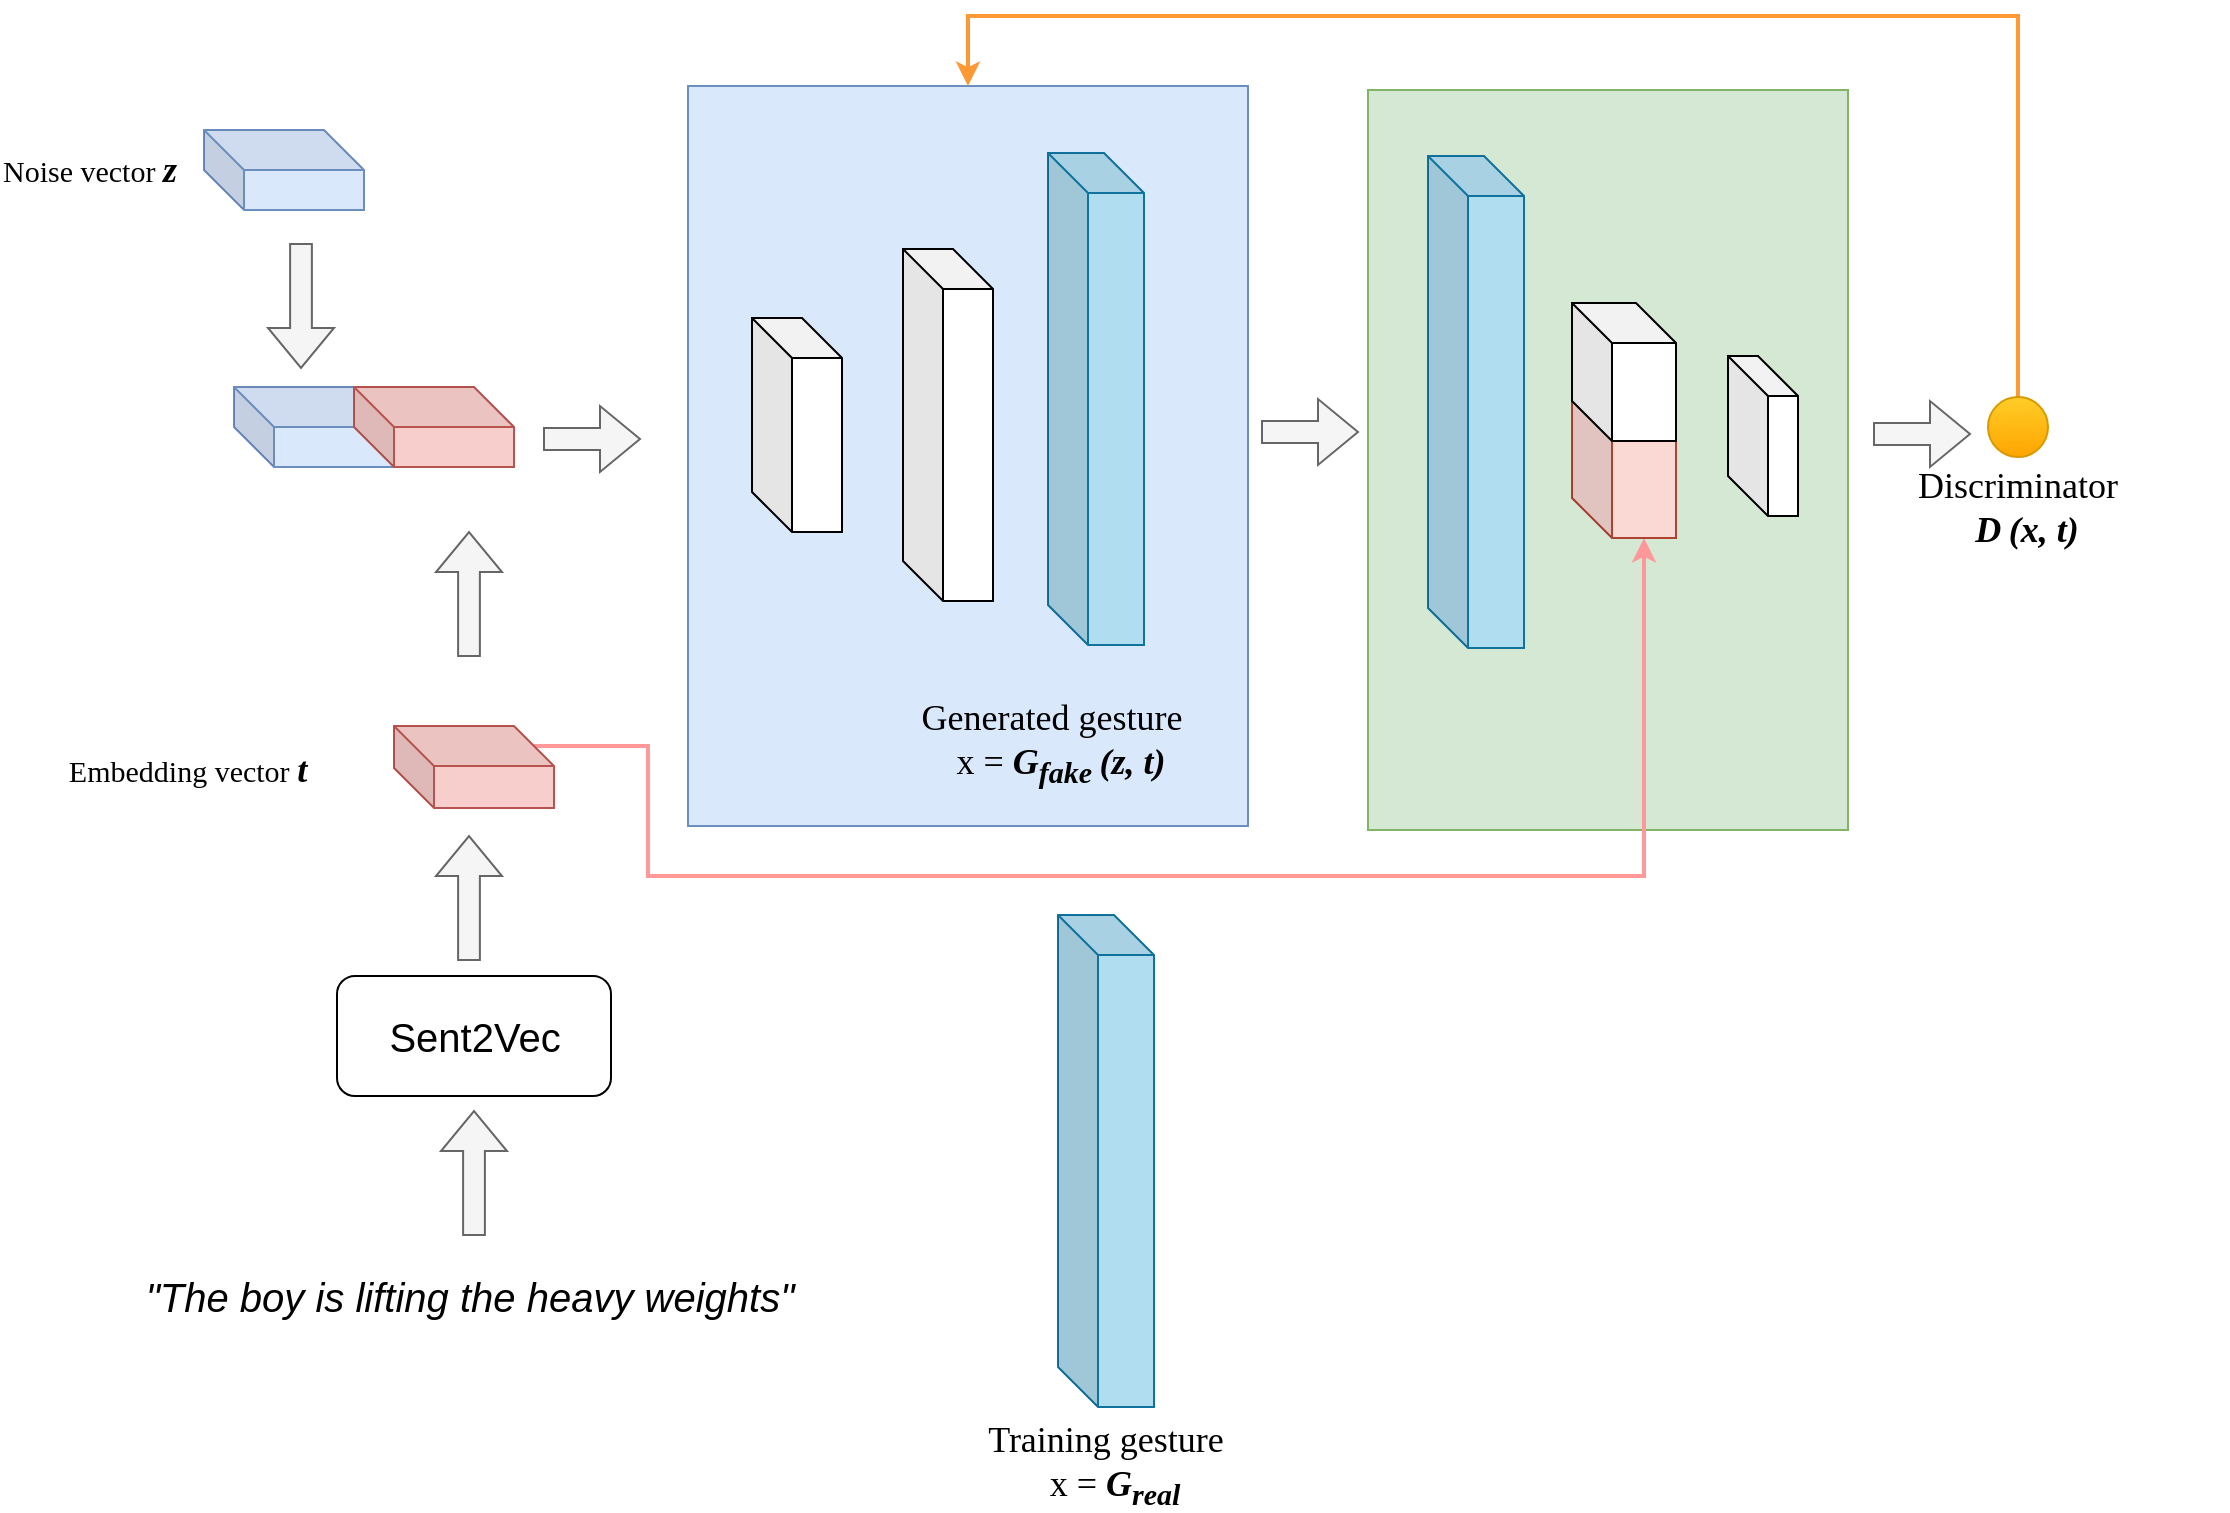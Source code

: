 <mxfile version="10.6.7" type="github"><diagram id="f1yt80Kyxn5sb_-k9O9U" name="Page-1"><mxGraphModel dx="1394" dy="764" grid="1" gridSize="10" guides="1" tooltips="1" connect="1" arrows="1" fold="1" page="1" pageScale="1" pageWidth="850" pageHeight="1100" math="0" shadow="0"><root><mxCell id="0"/><mxCell id="1" parent="0"/><mxCell id="vJR9k2uzvzv9W22I7CZl-47" value="" style="rounded=0;whiteSpace=wrap;html=1;labelBackgroundColor=none;fontFamily=Times New Roman;fontSize=15;fillColor=#d5e8d4;strokeColor=#82b366;" vertex="1" parent="1"><mxGeometry x="710" y="177" width="240" height="370" as="geometry"/></mxCell><mxCell id="vJR9k2uzvzv9W22I7CZl-39" value="" style="rounded=0;whiteSpace=wrap;html=1;labelBackgroundColor=none;fontFamily=Times New Roman;fontSize=15;fillColor=#dae8fc;strokeColor=#6c8ebf;" vertex="1" parent="1"><mxGeometry x="370" y="175" width="280" height="370" as="geometry"/></mxCell><mxCell id="vJR9k2uzvzv9W22I7CZl-76" style="edgeStyle=orthogonalEdgeStyle;rounded=0;orthogonalLoop=1;jettySize=auto;html=1;entryX=0;entryY=0;entryDx=36;entryDy=69;entryPerimeter=0;fontFamily=Times New Roman;fontSize=20;strokeWidth=2;exitX=0;exitY=0;exitDx=70;exitDy=10;exitPerimeter=0;fillColor=#ffcccc;strokeColor=#FF9999;" edge="1" parent="1" source="vJR9k2uzvzv9W22I7CZl-1" target="vJR9k2uzvzv9W22I7CZl-69"><mxGeometry relative="1" as="geometry"><Array as="points"><mxPoint x="350" y="505"/><mxPoint x="350" y="570"/><mxPoint x="848" y="570"/></Array></mxGeometry></mxCell><mxCell id="vJR9k2uzvzv9W22I7CZl-1" value="" style="shape=cube;whiteSpace=wrap;html=1;boundedLbl=1;backgroundOutline=1;darkOpacity=0.05;darkOpacity2=0.1;fillColor=#f8cecc;strokeColor=#b85450;" vertex="1" parent="1"><mxGeometry x="223" y="495" width="80" height="41" as="geometry"/></mxCell><mxCell id="vJR9k2uzvzv9W22I7CZl-3" value="Sent2Vec" style="rounded=1;whiteSpace=wrap;html=1;fontSize=20;" vertex="1" parent="1"><mxGeometry x="194.5" y="620" width="137" height="60" as="geometry"/></mxCell><mxCell id="vJR9k2uzvzv9W22I7CZl-9" value="" style="shape=cube;whiteSpace=wrap;html=1;boundedLbl=1;backgroundOutline=1;darkOpacity=0.05;darkOpacity2=0.1;fillColor=#dae8fc;strokeColor=#6c8ebf;" vertex="1" parent="1"><mxGeometry x="143" y="325.5" width="80" height="40" as="geometry"/></mxCell><mxCell id="vJR9k2uzvzv9W22I7CZl-10" value="" style="shape=cube;whiteSpace=wrap;html=1;boundedLbl=1;backgroundOutline=1;darkOpacity=0.05;darkOpacity2=0.1;fillColor=#f8cecc;strokeColor=#b85450;" vertex="1" parent="1"><mxGeometry x="203" y="325.5" width="80" height="40" as="geometry"/></mxCell><mxCell id="vJR9k2uzvzv9W22I7CZl-20" value="" style="shape=cube;whiteSpace=wrap;html=1;boundedLbl=1;backgroundOutline=1;darkOpacity=0.05;darkOpacity2=0.1;" vertex="1" parent="1"><mxGeometry x="402" y="291" width="45" height="107" as="geometry"/></mxCell><mxCell id="vJR9k2uzvzv9W22I7CZl-21" value="" style="shape=cube;whiteSpace=wrap;html=1;boundedLbl=1;backgroundOutline=1;darkOpacity=0.05;darkOpacity2=0.1;" vertex="1" parent="1"><mxGeometry x="477.5" y="256.5" width="45" height="176" as="geometry"/></mxCell><mxCell id="vJR9k2uzvzv9W22I7CZl-22" value="" style="shape=cube;whiteSpace=wrap;html=1;boundedLbl=1;backgroundOutline=1;darkOpacity=0.05;darkOpacity2=0.1;fillColor=#b1ddf0;strokeColor=#10739e;" vertex="1" parent="1"><mxGeometry x="550" y="208.5" width="48" height="246" as="geometry"/></mxCell><mxCell id="vJR9k2uzvzv9W22I7CZl-25" value="Noise vector &lt;b&gt;&lt;font style=&quot;font-size: 18px&quot;&gt;&lt;i&gt;z&lt;/i&gt;&lt;/font&gt;&lt;/b&gt;" style="text;strokeColor=none;fillColor=none;align=center;verticalAlign=middle;whiteSpace=wrap;rounded=0;fontFamily=Times New Roman;html=1;fontSize=15;" vertex="1" parent="1"><mxGeometry x="26" y="207" width="90" height="20" as="geometry"/></mxCell><mxCell id="vJR9k2uzvzv9W22I7CZl-28" value="&lt;font style=&quot;font-size: 18px&quot;&gt;Generated gesture&lt;br&gt;&amp;nbsp; x =&amp;nbsp;&lt;b&gt;&lt;i&gt;G&lt;sub&gt;fake&amp;nbsp;&lt;/sub&gt;(z, t)&lt;/i&gt;&lt;/b&gt;&lt;/font&gt;" style="text;strokeColor=none;fillColor=none;align=center;verticalAlign=middle;whiteSpace=wrap;rounded=0;fontFamily=Times New Roman;html=1;fontSize=15;" vertex="1" parent="1"><mxGeometry x="447" y="493.5" width="210" height="20" as="geometry"/></mxCell><mxCell id="vJR9k2uzvzv9W22I7CZl-29" value="Embedding vector &lt;b&gt;&lt;font style=&quot;font-size: 18px&quot;&gt;&lt;i&gt;t&lt;/i&gt;&lt;/font&gt;&lt;/b&gt;" style="text;strokeColor=none;fillColor=none;align=center;verticalAlign=middle;whiteSpace=wrap;rounded=0;fontFamily=Times New Roman;html=1;fontSize=15;" vertex="1" parent="1"><mxGeometry x="55" y="506.5" width="130" height="20" as="geometry"/></mxCell><mxCell id="vJR9k2uzvzv9W22I7CZl-32" value="" style="shape=cube;whiteSpace=wrap;html=1;boundedLbl=1;backgroundOutline=1;darkOpacity=0.05;darkOpacity2=0.1;fillColor=#dae8fc;strokeColor=#6c8ebf;" vertex="1" parent="1"><mxGeometry x="128" y="197" width="80" height="40" as="geometry"/></mxCell><mxCell id="vJR9k2uzvzv9W22I7CZl-34" value="&lt;i style=&quot;font-size: 20px;&quot;&gt;&quot;The boy is lifting the heavy weights&quot;&lt;/i&gt;" style="text;html=1;strokeColor=none;fillColor=none;align=center;verticalAlign=middle;whiteSpace=wrap;rounded=0;fontSize=20;" vertex="1" parent="1"><mxGeometry x="93.5" y="770" width="334" height="20" as="geometry"/></mxCell><mxCell id="vJR9k2uzvzv9W22I7CZl-35" value="" style="html=1;shadow=0;dashed=0;align=center;verticalAlign=middle;shape=mxgraph.arrows2.arrow;dy=0.67;dx=20;notch=0;labelBackgroundColor=none;fontFamily=Times New Roman;fontSize=15;direction=north;fillColor=#f5f5f5;strokeColor=#666666;fontColor=#333333;" vertex="1" parent="1"><mxGeometry x="244" y="398" width="33" height="62" as="geometry"/></mxCell><mxCell id="vJR9k2uzvzv9W22I7CZl-40" value="" style="html=1;shadow=0;dashed=0;align=center;verticalAlign=middle;shape=mxgraph.arrows2.arrow;dy=0.67;dx=20;notch=0;labelBackgroundColor=none;fontFamily=Times New Roman;fontSize=15;direction=east;fillColor=#f5f5f5;strokeColor=#666666;fontColor=#333333;" vertex="1" parent="1"><mxGeometry x="298" y="335" width="48" height="33" as="geometry"/></mxCell><mxCell id="vJR9k2uzvzv9W22I7CZl-41" value="" style="html=1;shadow=0;dashed=0;align=center;verticalAlign=middle;shape=mxgraph.arrows2.arrow;dy=0.67;dx=20;notch=0;labelBackgroundColor=none;fontFamily=Times New Roman;fontSize=15;direction=south;fillColor=#f5f5f5;strokeColor=#666666;fontColor=#333333;" vertex="1" parent="1"><mxGeometry x="160" y="254" width="33" height="62" as="geometry"/></mxCell><mxCell id="vJR9k2uzvzv9W22I7CZl-45" value="" style="shape=cube;whiteSpace=wrap;html=1;boundedLbl=1;backgroundOutline=1;darkOpacity=0.05;darkOpacity2=0.1;fillColor=#b1ddf0;strokeColor=#10739e;" vertex="1" parent="1"><mxGeometry x="740" y="210" width="48" height="246" as="geometry"/></mxCell><mxCell id="vJR9k2uzvzv9W22I7CZl-46" value="" style="shape=cube;whiteSpace=wrap;html=1;boundedLbl=1;backgroundOutline=1;darkOpacity=0.05;darkOpacity2=0.1;fillColor=#b1ddf0;strokeColor=#10739e;" vertex="1" parent="1"><mxGeometry x="555" y="589.5" width="48" height="246" as="geometry"/></mxCell><mxCell id="vJR9k2uzvzv9W22I7CZl-52" value="&lt;font style=&quot;font-size: 18px&quot;&gt;Training gesture&lt;br&gt;&amp;nbsp; x =&amp;nbsp;&lt;b&gt;&lt;i&gt;G&lt;sub&gt;real&lt;/sub&gt;&lt;/i&gt;&lt;/b&gt;&lt;/font&gt;" style="text;strokeColor=none;fillColor=none;align=center;verticalAlign=middle;whiteSpace=wrap;rounded=0;fontFamily=Times New Roman;html=1;fontSize=15;" vertex="1" parent="1"><mxGeometry x="474" y="854.5" width="210" height="20" as="geometry"/></mxCell><mxCell id="vJR9k2uzvzv9W22I7CZl-61" value="" style="html=1;shadow=0;dashed=0;align=center;verticalAlign=middle;shape=mxgraph.arrows2.arrow;dy=0.67;dx=20;notch=0;labelBackgroundColor=none;fontFamily=Times New Roman;fontSize=15;direction=north;fillColor=#f5f5f5;strokeColor=#666666;fontColor=#333333;" vertex="1" parent="1"><mxGeometry x="246.5" y="687.5" width="33" height="62" as="geometry"/></mxCell><mxCell id="vJR9k2uzvzv9W22I7CZl-62" value="" style="html=1;shadow=0;dashed=0;align=center;verticalAlign=middle;shape=mxgraph.arrows2.arrow;dy=0.67;dx=20;notch=0;labelBackgroundColor=none;fontFamily=Times New Roman;fontSize=15;direction=north;fillColor=#f5f5f5;strokeColor=#666666;fontColor=#333333;" vertex="1" parent="1"><mxGeometry x="244" y="550" width="33" height="62" as="geometry"/></mxCell><mxCell id="vJR9k2uzvzv9W22I7CZl-64" value="" style="shape=cube;whiteSpace=wrap;html=1;boundedLbl=1;backgroundOutline=1;darkOpacity=0.05;darkOpacity2=0.1;" vertex="1" parent="1"><mxGeometry x="890" y="310" width="35" height="80" as="geometry"/></mxCell><mxCell id="vJR9k2uzvzv9W22I7CZl-69" value="" style="shape=cube;whiteSpace=wrap;html=1;boundedLbl=1;backgroundOutline=1;darkOpacity=0.05;darkOpacity2=0.1;fillColor=#fad9d5;strokeColor=#ae4132;" vertex="1" parent="1"><mxGeometry x="812" y="332" width="52" height="69" as="geometry"/></mxCell><mxCell id="vJR9k2uzvzv9W22I7CZl-70" value="" style="shape=cube;whiteSpace=wrap;html=1;boundedLbl=1;backgroundOutline=1;darkOpacity=0.05;darkOpacity2=0.1;" vertex="1" parent="1"><mxGeometry x="812" y="283.5" width="52" height="69" as="geometry"/></mxCell><mxCell id="vJR9k2uzvzv9W22I7CZl-80" style="edgeStyle=orthogonalEdgeStyle;rounded=0;orthogonalLoop=1;jettySize=auto;html=1;entryX=0.5;entryY=0;entryDx=0;entryDy=0;strokeColor=#FF9933;strokeWidth=2;fontFamily=Times New Roman;fontSize=20;" edge="1" parent="1" source="vJR9k2uzvzv9W22I7CZl-72" target="vJR9k2uzvzv9W22I7CZl-39"><mxGeometry relative="1" as="geometry"><Array as="points"><mxPoint x="1035" y="140"/><mxPoint x="510" y="140"/></Array></mxGeometry></mxCell><mxCell id="vJR9k2uzvzv9W22I7CZl-72" value="" style="ellipse;whiteSpace=wrap;html=1;aspect=fixed;labelBackgroundColor=none;fontFamily=Times New Roman;fontSize=20;gradientColor=#ffa500;fillColor=#ffcd28;strokeColor=#d79b00;rotation=-1;" vertex="1" parent="1"><mxGeometry x="1020" y="330.5" width="30" height="30" as="geometry"/></mxCell><mxCell id="vJR9k2uzvzv9W22I7CZl-73" value="&lt;font style=&quot;font-size: 18px&quot;&gt;Discriminator&lt;br&gt;&amp;nbsp; &lt;b&gt;&lt;i&gt;D&lt;sub&gt;&amp;nbsp;&lt;/sub&gt;(x, t)&lt;/i&gt;&lt;/b&gt;&lt;/font&gt;" style="text;strokeColor=none;fillColor=none;align=center;verticalAlign=middle;whiteSpace=wrap;rounded=0;fontFamily=Times New Roman;html=1;fontSize=15;" vertex="1" parent="1"><mxGeometry x="930" y="378" width="210" height="20" as="geometry"/></mxCell><mxCell id="vJR9k2uzvzv9W22I7CZl-74" value="" style="html=1;shadow=0;dashed=0;align=center;verticalAlign=middle;shape=mxgraph.arrows2.arrow;dy=0.67;dx=20;notch=0;labelBackgroundColor=none;fontFamily=Times New Roman;fontSize=15;direction=east;fillColor=#f5f5f5;strokeColor=#666666;fontColor=#333333;" vertex="1" parent="1"><mxGeometry x="657" y="331.5" width="48" height="33" as="geometry"/></mxCell><mxCell id="vJR9k2uzvzv9W22I7CZl-75" value="" style="html=1;shadow=0;dashed=0;align=center;verticalAlign=middle;shape=mxgraph.arrows2.arrow;dy=0.67;dx=20;notch=0;labelBackgroundColor=none;fontFamily=Times New Roman;fontSize=15;direction=east;fillColor=#f5f5f5;strokeColor=#666666;fontColor=#333333;" vertex="1" parent="1"><mxGeometry x="963" y="332.5" width="48" height="33" as="geometry"/></mxCell></root></mxGraphModel></diagram></mxfile>